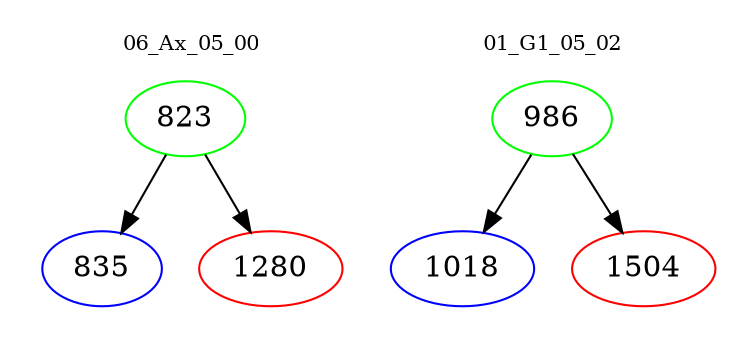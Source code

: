 digraph{
subgraph cluster_0 {
color = white
label = "06_Ax_05_00";
fontsize=10;
T0_823 [label="823", color="green"]
T0_823 -> T0_835 [color="black"]
T0_835 [label="835", color="blue"]
T0_823 -> T0_1280 [color="black"]
T0_1280 [label="1280", color="red"]
}
subgraph cluster_1 {
color = white
label = "01_G1_05_02";
fontsize=10;
T1_986 [label="986", color="green"]
T1_986 -> T1_1018 [color="black"]
T1_1018 [label="1018", color="blue"]
T1_986 -> T1_1504 [color="black"]
T1_1504 [label="1504", color="red"]
}
}
